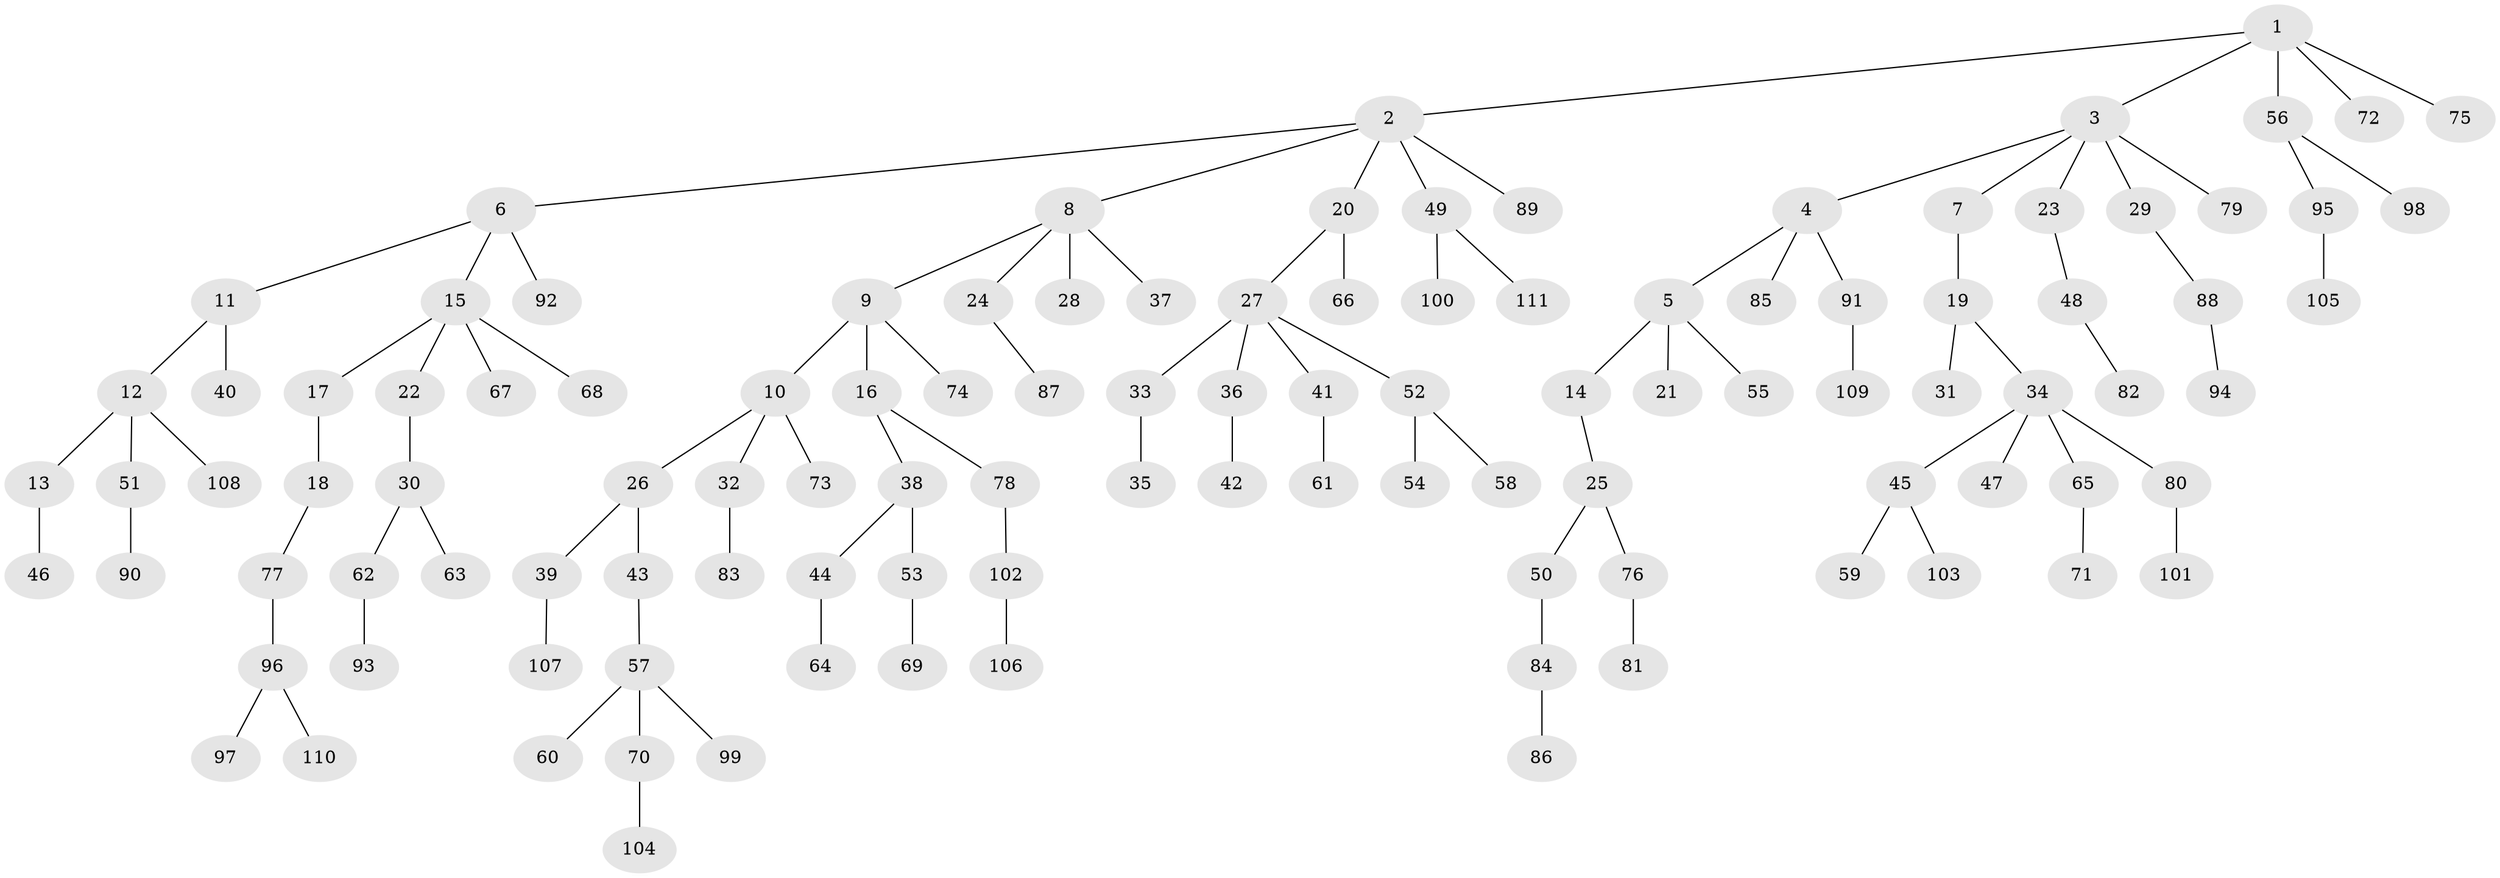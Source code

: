// Generated by graph-tools (version 1.1) at 2025/53/03/09/25 04:53:09]
// undirected, 111 vertices, 110 edges
graph export_dot {
graph [start="1"]
  node [color=gray90,style=filled];
  1;
  2;
  3;
  4;
  5;
  6;
  7;
  8;
  9;
  10;
  11;
  12;
  13;
  14;
  15;
  16;
  17;
  18;
  19;
  20;
  21;
  22;
  23;
  24;
  25;
  26;
  27;
  28;
  29;
  30;
  31;
  32;
  33;
  34;
  35;
  36;
  37;
  38;
  39;
  40;
  41;
  42;
  43;
  44;
  45;
  46;
  47;
  48;
  49;
  50;
  51;
  52;
  53;
  54;
  55;
  56;
  57;
  58;
  59;
  60;
  61;
  62;
  63;
  64;
  65;
  66;
  67;
  68;
  69;
  70;
  71;
  72;
  73;
  74;
  75;
  76;
  77;
  78;
  79;
  80;
  81;
  82;
  83;
  84;
  85;
  86;
  87;
  88;
  89;
  90;
  91;
  92;
  93;
  94;
  95;
  96;
  97;
  98;
  99;
  100;
  101;
  102;
  103;
  104;
  105;
  106;
  107;
  108;
  109;
  110;
  111;
  1 -- 2;
  1 -- 3;
  1 -- 56;
  1 -- 72;
  1 -- 75;
  2 -- 6;
  2 -- 8;
  2 -- 20;
  2 -- 49;
  2 -- 89;
  3 -- 4;
  3 -- 7;
  3 -- 23;
  3 -- 29;
  3 -- 79;
  4 -- 5;
  4 -- 85;
  4 -- 91;
  5 -- 14;
  5 -- 21;
  5 -- 55;
  6 -- 11;
  6 -- 15;
  6 -- 92;
  7 -- 19;
  8 -- 9;
  8 -- 24;
  8 -- 28;
  8 -- 37;
  9 -- 10;
  9 -- 16;
  9 -- 74;
  10 -- 26;
  10 -- 32;
  10 -- 73;
  11 -- 12;
  11 -- 40;
  12 -- 13;
  12 -- 51;
  12 -- 108;
  13 -- 46;
  14 -- 25;
  15 -- 17;
  15 -- 22;
  15 -- 67;
  15 -- 68;
  16 -- 38;
  16 -- 78;
  17 -- 18;
  18 -- 77;
  19 -- 31;
  19 -- 34;
  20 -- 27;
  20 -- 66;
  22 -- 30;
  23 -- 48;
  24 -- 87;
  25 -- 50;
  25 -- 76;
  26 -- 39;
  26 -- 43;
  27 -- 33;
  27 -- 36;
  27 -- 41;
  27 -- 52;
  29 -- 88;
  30 -- 62;
  30 -- 63;
  32 -- 83;
  33 -- 35;
  34 -- 45;
  34 -- 47;
  34 -- 65;
  34 -- 80;
  36 -- 42;
  38 -- 44;
  38 -- 53;
  39 -- 107;
  41 -- 61;
  43 -- 57;
  44 -- 64;
  45 -- 59;
  45 -- 103;
  48 -- 82;
  49 -- 100;
  49 -- 111;
  50 -- 84;
  51 -- 90;
  52 -- 54;
  52 -- 58;
  53 -- 69;
  56 -- 95;
  56 -- 98;
  57 -- 60;
  57 -- 70;
  57 -- 99;
  62 -- 93;
  65 -- 71;
  70 -- 104;
  76 -- 81;
  77 -- 96;
  78 -- 102;
  80 -- 101;
  84 -- 86;
  88 -- 94;
  91 -- 109;
  95 -- 105;
  96 -- 97;
  96 -- 110;
  102 -- 106;
}
